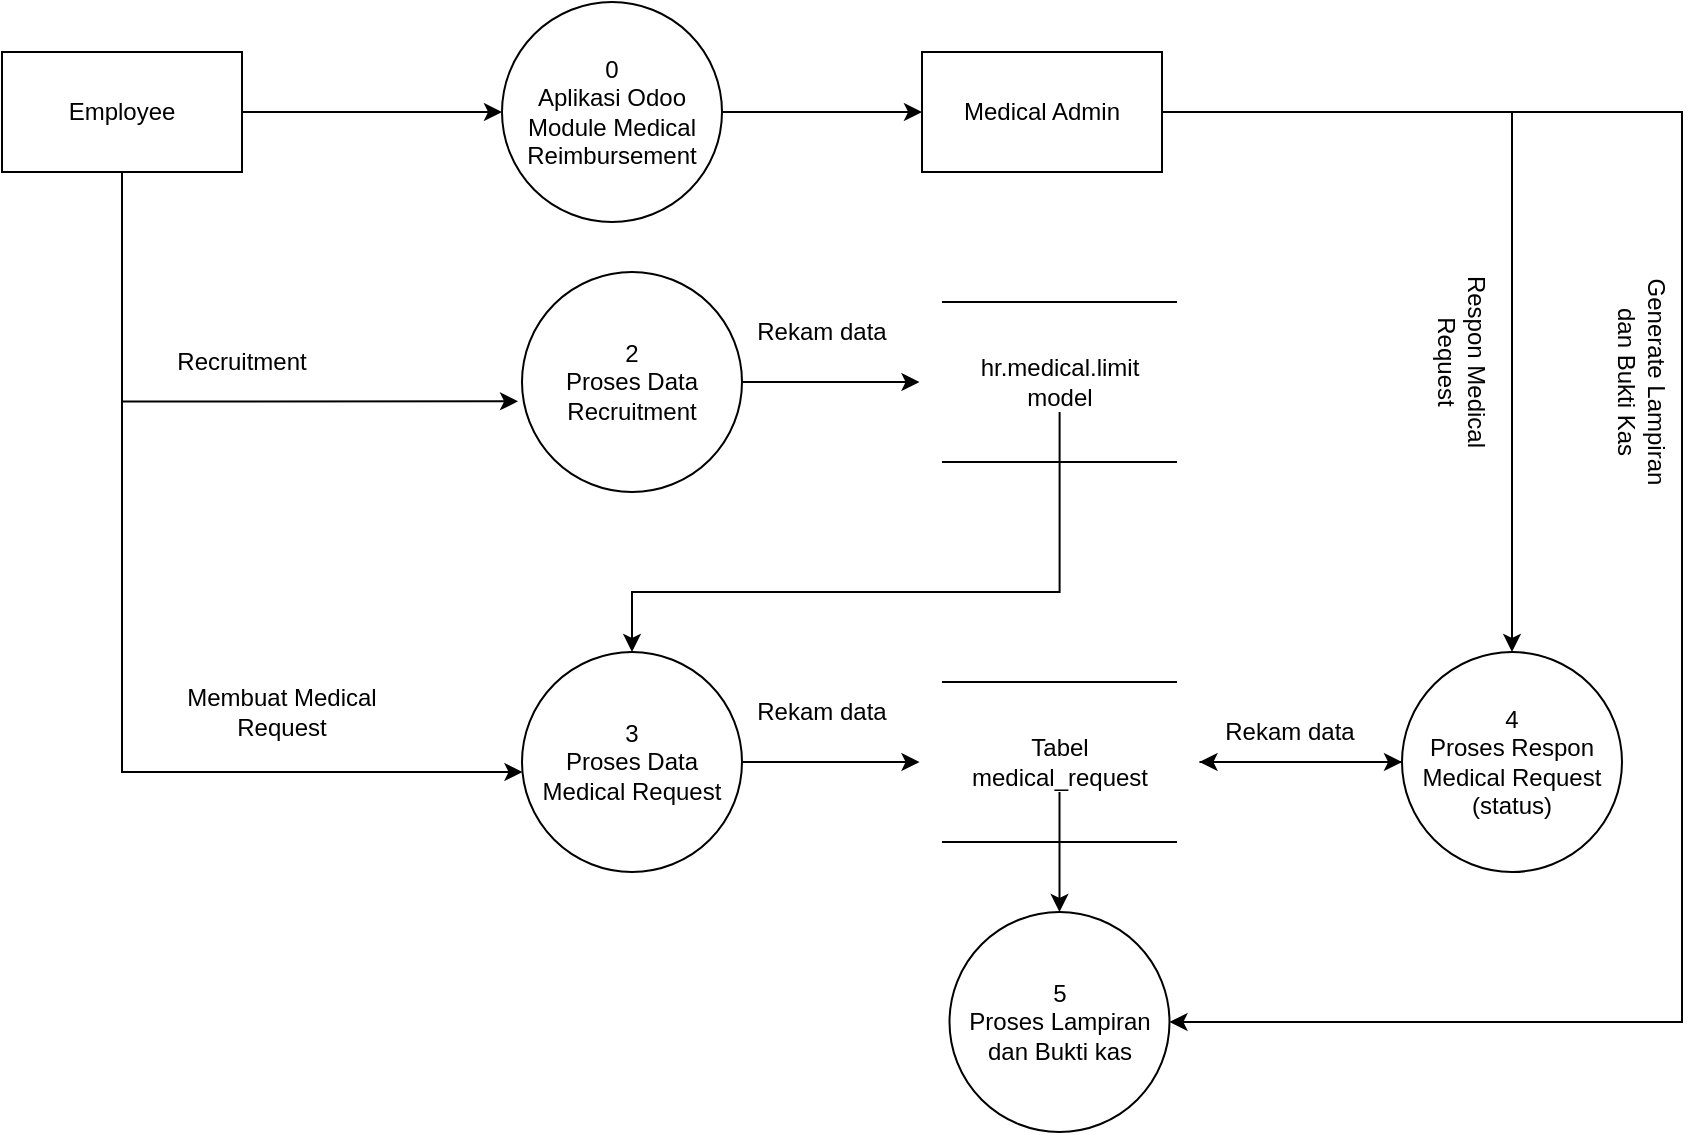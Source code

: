 <mxfile version="21.2.9" type="github">
  <diagram name="Page-1" id="NCHEDFaTNdQXQWnGJUuj">
    <mxGraphModel dx="1034" dy="462" grid="1" gridSize="10" guides="1" tooltips="1" connect="1" arrows="1" fold="1" page="1" pageScale="1" pageWidth="850" pageHeight="1100" math="0" shadow="0">
      <root>
        <mxCell id="0" />
        <mxCell id="1" parent="0" />
        <mxCell id="auxzIFHcxL0lGf6k54Ho-6" value="" style="edgeStyle=orthogonalEdgeStyle;rounded=0;orthogonalLoop=1;jettySize=auto;html=1;" edge="1" parent="1" source="auxzIFHcxL0lGf6k54Ho-1" target="auxzIFHcxL0lGf6k54Ho-2">
          <mxGeometry relative="1" as="geometry" />
        </mxCell>
        <mxCell id="auxzIFHcxL0lGf6k54Ho-31" style="edgeStyle=orthogonalEdgeStyle;rounded=0;orthogonalLoop=1;jettySize=auto;html=1;entryX=-0.018;entryY=0.588;entryDx=0;entryDy=0;entryPerimeter=0;" edge="1" parent="1" source="auxzIFHcxL0lGf6k54Ho-1" target="auxzIFHcxL0lGf6k54Ho-22">
          <mxGeometry relative="1" as="geometry">
            <Array as="points">
              <mxPoint x="140" y="305" />
            </Array>
          </mxGeometry>
        </mxCell>
        <mxCell id="auxzIFHcxL0lGf6k54Ho-1" value="Employee" style="rounded=0;whiteSpace=wrap;html=1;" vertex="1" parent="1">
          <mxGeometry x="80" y="130" width="120" height="60" as="geometry" />
        </mxCell>
        <mxCell id="auxzIFHcxL0lGf6k54Ho-7" value="" style="edgeStyle=orthogonalEdgeStyle;rounded=0;orthogonalLoop=1;jettySize=auto;html=1;" edge="1" parent="1" source="auxzIFHcxL0lGf6k54Ho-2" target="auxzIFHcxL0lGf6k54Ho-3">
          <mxGeometry relative="1" as="geometry" />
        </mxCell>
        <mxCell id="auxzIFHcxL0lGf6k54Ho-2" value="0&lt;br&gt;Aplikasi Odoo Module Medical Reimbursement" style="ellipse;whiteSpace=wrap;html=1;aspect=fixed;" vertex="1" parent="1">
          <mxGeometry x="330" y="105" width="110" height="110" as="geometry" />
        </mxCell>
        <mxCell id="auxzIFHcxL0lGf6k54Ho-34" style="edgeStyle=orthogonalEdgeStyle;rounded=0;orthogonalLoop=1;jettySize=auto;html=1;" edge="1" parent="1" source="auxzIFHcxL0lGf6k54Ho-3" target="auxzIFHcxL0lGf6k54Ho-36">
          <mxGeometry relative="1" as="geometry">
            <mxPoint x="790" y="400" as="targetPoint" />
          </mxGeometry>
        </mxCell>
        <mxCell id="auxzIFHcxL0lGf6k54Ho-40" style="edgeStyle=orthogonalEdgeStyle;rounded=0;orthogonalLoop=1;jettySize=auto;html=1;entryX=1;entryY=0.5;entryDx=0;entryDy=0;" edge="1" parent="1" source="auxzIFHcxL0lGf6k54Ho-3" target="auxzIFHcxL0lGf6k54Ho-41">
          <mxGeometry relative="1" as="geometry">
            <mxPoint x="760" y="630" as="targetPoint" />
            <Array as="points">
              <mxPoint x="920" y="160" />
              <mxPoint x="920" y="615" />
            </Array>
          </mxGeometry>
        </mxCell>
        <mxCell id="auxzIFHcxL0lGf6k54Ho-3" value="Medical Admin" style="rounded=0;whiteSpace=wrap;html=1;" vertex="1" parent="1">
          <mxGeometry x="540" y="130" width="120" height="60" as="geometry" />
        </mxCell>
        <mxCell id="auxzIFHcxL0lGf6k54Ho-20" value="" style="group" vertex="1" connectable="0" parent="1">
          <mxGeometry x="90.0" y="240" width="588.75" height="110" as="geometry" />
        </mxCell>
        <mxCell id="auxzIFHcxL0lGf6k54Ho-22" value="2&lt;br&gt;Proses Data Recruitment" style="ellipse;whiteSpace=wrap;html=1;aspect=fixed;" vertex="1" parent="auxzIFHcxL0lGf6k54Ho-20">
          <mxGeometry x="250" width="110" height="110" as="geometry" />
        </mxCell>
        <mxCell id="auxzIFHcxL0lGf6k54Ho-24" value="" style="group" vertex="1" connectable="0" parent="auxzIFHcxL0lGf6k54Ho-20">
          <mxGeometry x="460" y="15" width="128.75" height="80" as="geometry" />
        </mxCell>
        <mxCell id="auxzIFHcxL0lGf6k54Ho-25" value="" style="endArrow=none;html=1;rounded=0;" edge="1" parent="auxzIFHcxL0lGf6k54Ho-24">
          <mxGeometry width="50" height="50" relative="1" as="geometry">
            <mxPoint as="sourcePoint" />
            <mxPoint x="117.5" as="targetPoint" />
            <Array as="points" />
          </mxGeometry>
        </mxCell>
        <mxCell id="auxzIFHcxL0lGf6k54Ho-26" value="" style="endArrow=none;html=1;rounded=0;" edge="1" parent="auxzIFHcxL0lGf6k54Ho-24">
          <mxGeometry width="50" height="50" relative="1" as="geometry">
            <mxPoint y="80" as="sourcePoint" />
            <mxPoint x="117.5" y="80" as="targetPoint" />
            <Array as="points" />
          </mxGeometry>
        </mxCell>
        <mxCell id="auxzIFHcxL0lGf6k54Ho-27" value="hr.medical.limit&lt;br&gt;model" style="text;html=1;strokeColor=none;fillColor=none;align=center;verticalAlign=middle;whiteSpace=wrap;rounded=0;" vertex="1" parent="auxzIFHcxL0lGf6k54Ho-24">
          <mxGeometry x="-11.25" y="25" width="140" height="30" as="geometry" />
        </mxCell>
        <mxCell id="auxzIFHcxL0lGf6k54Ho-28" style="edgeStyle=orthogonalEdgeStyle;rounded=0;orthogonalLoop=1;jettySize=auto;html=1;entryX=0;entryY=0.5;entryDx=0;entryDy=0;" edge="1" parent="auxzIFHcxL0lGf6k54Ho-20" source="auxzIFHcxL0lGf6k54Ho-22" target="auxzIFHcxL0lGf6k54Ho-27">
          <mxGeometry relative="1" as="geometry" />
        </mxCell>
        <mxCell id="auxzIFHcxL0lGf6k54Ho-30" value="Rekam data" style="text;html=1;strokeColor=none;fillColor=none;align=center;verticalAlign=middle;whiteSpace=wrap;rounded=0;" vertex="1" parent="auxzIFHcxL0lGf6k54Ho-20">
          <mxGeometry x="340" y="15" width="120" height="30" as="geometry" />
        </mxCell>
        <mxCell id="auxzIFHcxL0lGf6k54Ho-32" value="Recruitment" style="text;html=1;strokeColor=none;fillColor=none;align=center;verticalAlign=middle;whiteSpace=wrap;rounded=0;" vertex="1" parent="auxzIFHcxL0lGf6k54Ho-20">
          <mxGeometry x="80.0" y="30" width="60" height="30" as="geometry" />
        </mxCell>
        <mxCell id="auxzIFHcxL0lGf6k54Ho-9" value="3&lt;br&gt;Proses Data Medical Request" style="ellipse;whiteSpace=wrap;html=1;aspect=fixed;" vertex="1" parent="1">
          <mxGeometry x="340" y="430" width="110" height="110" as="geometry" />
        </mxCell>
        <mxCell id="auxzIFHcxL0lGf6k54Ho-10" value="" style="edgeStyle=orthogonalEdgeStyle;rounded=0;orthogonalLoop=1;jettySize=auto;html=1;" edge="1" parent="1" target="auxzIFHcxL0lGf6k54Ho-9">
          <mxGeometry relative="1" as="geometry">
            <mxPoint x="140" y="200" as="sourcePoint" />
            <Array as="points">
              <mxPoint x="140" y="490" />
            </Array>
          </mxGeometry>
        </mxCell>
        <mxCell id="auxzIFHcxL0lGf6k54Ho-13" value="" style="group" vertex="1" connectable="0" parent="1">
          <mxGeometry x="550" y="445" width="128.75" height="80" as="geometry" />
        </mxCell>
        <mxCell id="auxzIFHcxL0lGf6k54Ho-11" value="" style="endArrow=none;html=1;rounded=0;" edge="1" parent="auxzIFHcxL0lGf6k54Ho-13">
          <mxGeometry width="50" height="50" relative="1" as="geometry">
            <mxPoint as="sourcePoint" />
            <mxPoint x="117.5" as="targetPoint" />
            <Array as="points" />
          </mxGeometry>
        </mxCell>
        <mxCell id="auxzIFHcxL0lGf6k54Ho-12" value="" style="endArrow=none;html=1;rounded=0;" edge="1" parent="auxzIFHcxL0lGf6k54Ho-13">
          <mxGeometry width="50" height="50" relative="1" as="geometry">
            <mxPoint y="80" as="sourcePoint" />
            <mxPoint x="117.5" y="80" as="targetPoint" />
            <Array as="points" />
          </mxGeometry>
        </mxCell>
        <mxCell id="auxzIFHcxL0lGf6k54Ho-14" value="Tabel &lt;br&gt;medical_request" style="text;html=1;strokeColor=none;fillColor=none;align=center;verticalAlign=middle;whiteSpace=wrap;rounded=0;" vertex="1" parent="auxzIFHcxL0lGf6k54Ho-13">
          <mxGeometry x="-11.25" y="25" width="140" height="30" as="geometry" />
        </mxCell>
        <mxCell id="auxzIFHcxL0lGf6k54Ho-15" style="edgeStyle=orthogonalEdgeStyle;rounded=0;orthogonalLoop=1;jettySize=auto;html=1;entryX=0;entryY=0.5;entryDx=0;entryDy=0;" edge="1" parent="1" source="auxzIFHcxL0lGf6k54Ho-9" target="auxzIFHcxL0lGf6k54Ho-14">
          <mxGeometry relative="1" as="geometry" />
        </mxCell>
        <mxCell id="auxzIFHcxL0lGf6k54Ho-16" value="Membuat Medical Request" style="text;html=1;strokeColor=none;fillColor=none;align=center;verticalAlign=middle;whiteSpace=wrap;rounded=0;" vertex="1" parent="1">
          <mxGeometry x="160" y="445" width="120" height="30" as="geometry" />
        </mxCell>
        <mxCell id="auxzIFHcxL0lGf6k54Ho-18" value="Rekam data" style="text;html=1;strokeColor=none;fillColor=none;align=center;verticalAlign=middle;whiteSpace=wrap;rounded=0;" vertex="1" parent="1">
          <mxGeometry x="430" y="445" width="120" height="30" as="geometry" />
        </mxCell>
        <mxCell id="auxzIFHcxL0lGf6k54Ho-33" style="edgeStyle=orthogonalEdgeStyle;rounded=0;orthogonalLoop=1;jettySize=auto;html=1;entryX=0.5;entryY=0;entryDx=0;entryDy=0;" edge="1" parent="1" source="auxzIFHcxL0lGf6k54Ho-27" target="auxzIFHcxL0lGf6k54Ho-9">
          <mxGeometry relative="1" as="geometry">
            <Array as="points">
              <mxPoint x="609" y="400" />
              <mxPoint x="395" y="400" />
            </Array>
          </mxGeometry>
        </mxCell>
        <mxCell id="auxzIFHcxL0lGf6k54Ho-38" style="edgeStyle=orthogonalEdgeStyle;rounded=0;orthogonalLoop=1;jettySize=auto;html=1;entryX=1;entryY=0.5;entryDx=0;entryDy=0;" edge="1" parent="1" source="auxzIFHcxL0lGf6k54Ho-36" target="auxzIFHcxL0lGf6k54Ho-14">
          <mxGeometry relative="1" as="geometry" />
        </mxCell>
        <mxCell id="auxzIFHcxL0lGf6k54Ho-36" value="4&lt;br&gt;Proses Respon Medical Request&lt;br&gt;(status)" style="ellipse;whiteSpace=wrap;html=1;aspect=fixed;" vertex="1" parent="1">
          <mxGeometry x="780" y="430" width="110" height="110" as="geometry" />
        </mxCell>
        <mxCell id="auxzIFHcxL0lGf6k54Ho-37" style="edgeStyle=orthogonalEdgeStyle;rounded=0;orthogonalLoop=1;jettySize=auto;html=1;entryX=0;entryY=0.5;entryDx=0;entryDy=0;" edge="1" parent="1" source="auxzIFHcxL0lGf6k54Ho-14" target="auxzIFHcxL0lGf6k54Ho-36">
          <mxGeometry relative="1" as="geometry" />
        </mxCell>
        <mxCell id="auxzIFHcxL0lGf6k54Ho-39" value="Respon Medical Request" style="text;html=1;strokeColor=none;fillColor=none;align=center;verticalAlign=middle;whiteSpace=wrap;rounded=0;rotation=90;" vertex="1" parent="1">
          <mxGeometry x="750" y="270" width="120" height="30" as="geometry" />
        </mxCell>
        <mxCell id="auxzIFHcxL0lGf6k54Ho-41" value="5&lt;br&gt;Proses Lampiran dan Bukti kas" style="ellipse;whiteSpace=wrap;html=1;aspect=fixed;" vertex="1" parent="1">
          <mxGeometry x="553.75" y="560" width="110" height="110" as="geometry" />
        </mxCell>
        <mxCell id="auxzIFHcxL0lGf6k54Ho-42" style="edgeStyle=orthogonalEdgeStyle;rounded=0;orthogonalLoop=1;jettySize=auto;html=1;entryX=0.5;entryY=0;entryDx=0;entryDy=0;" edge="1" parent="1" source="auxzIFHcxL0lGf6k54Ho-14" target="auxzIFHcxL0lGf6k54Ho-41">
          <mxGeometry relative="1" as="geometry" />
        </mxCell>
        <mxCell id="auxzIFHcxL0lGf6k54Ho-43" value="Rekam data" style="text;html=1;strokeColor=none;fillColor=none;align=center;verticalAlign=middle;whiteSpace=wrap;rounded=0;" vertex="1" parent="1">
          <mxGeometry x="663.75" y="455" width="120" height="30" as="geometry" />
        </mxCell>
        <mxCell id="auxzIFHcxL0lGf6k54Ho-44" value="Generate Lampiran dan Bukti Kas" style="text;html=1;strokeColor=none;fillColor=none;align=center;verticalAlign=middle;whiteSpace=wrap;rounded=0;rotation=90;" vertex="1" parent="1">
          <mxGeometry x="840" y="280" width="120" height="30" as="geometry" />
        </mxCell>
      </root>
    </mxGraphModel>
  </diagram>
</mxfile>
